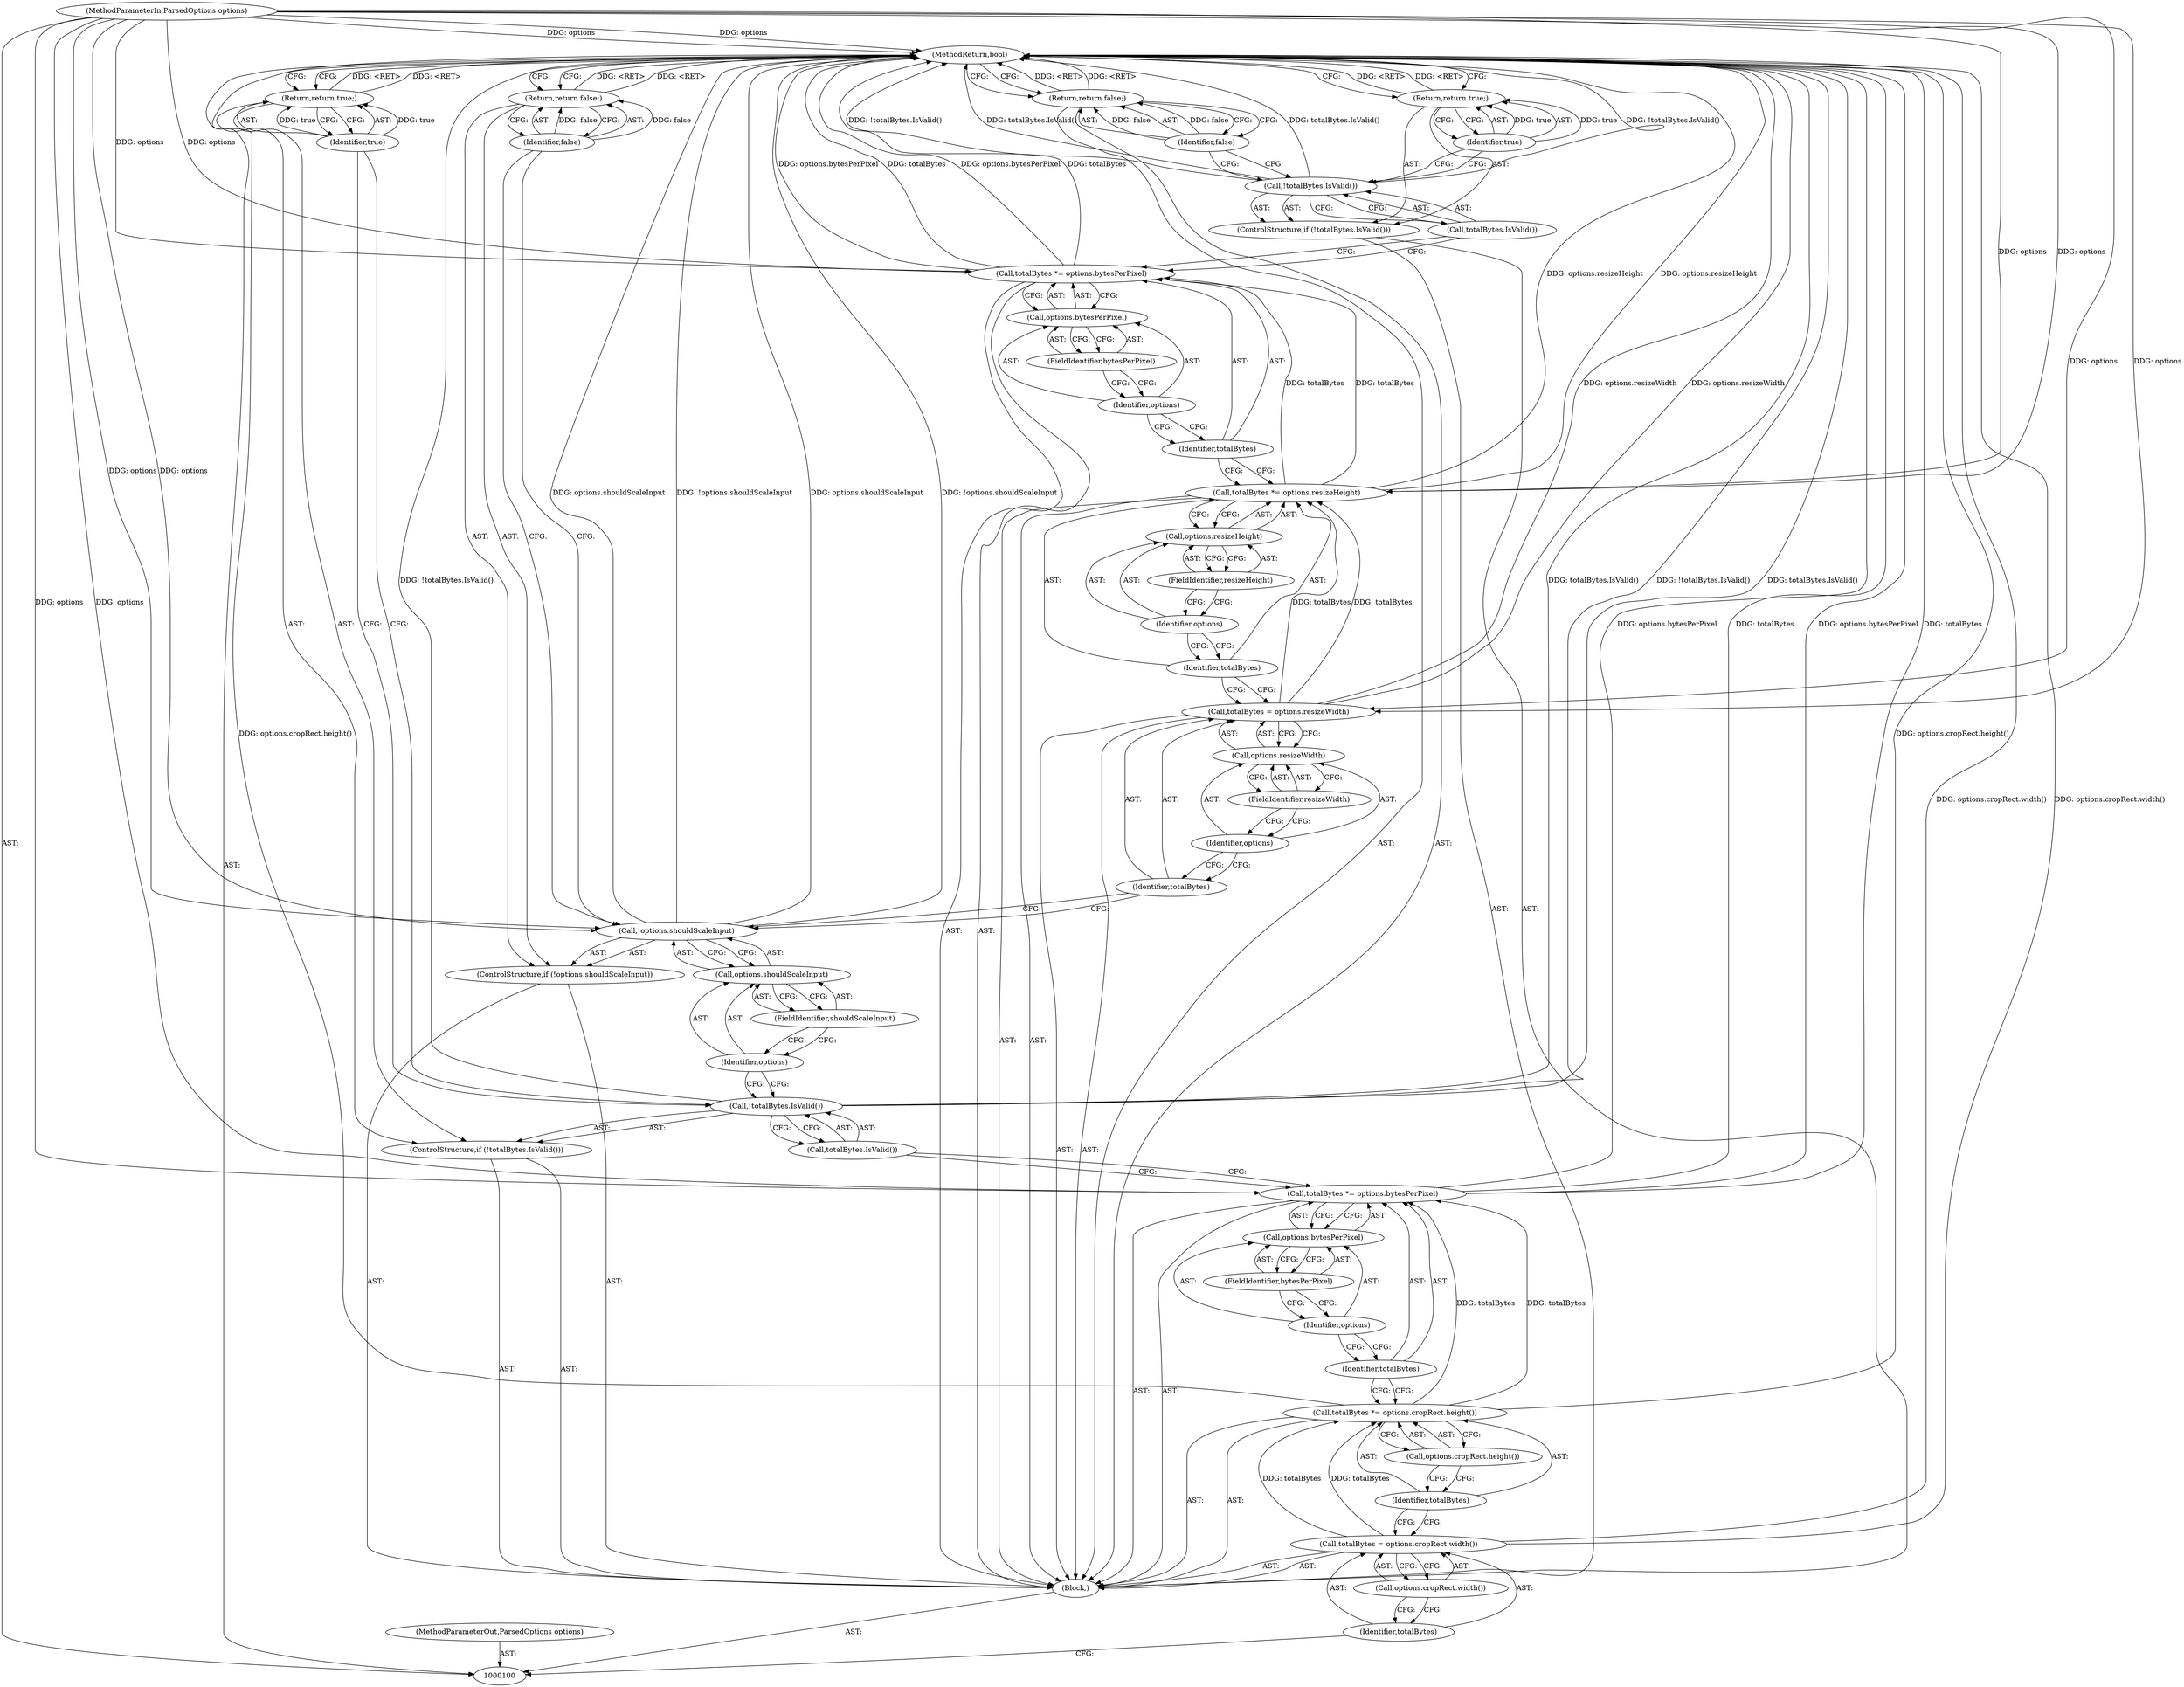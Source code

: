digraph "0_Chrome_d59a4441697f6253e7dc3f7ae5caad6e5fd2c778_2" {
"1000148" [label="(MethodReturn,bool)"];
"1000101" [label="(MethodParameterIn,ParsedOptions options)"];
"1000182" [label="(MethodParameterOut,ParsedOptions options)"];
"1000102" [label="(Block,)"];
"1000128" [label="(Call,options.resizeWidth)"];
"1000129" [label="(Identifier,options)"];
"1000126" [label="(Call,totalBytes = options.resizeWidth)"];
"1000127" [label="(Identifier,totalBytes)"];
"1000130" [label="(FieldIdentifier,resizeWidth)"];
"1000133" [label="(Call,options.resizeHeight)"];
"1000134" [label="(Identifier,options)"];
"1000131" [label="(Call,totalBytes *= options.resizeHeight)"];
"1000132" [label="(Identifier,totalBytes)"];
"1000135" [label="(FieldIdentifier,resizeHeight)"];
"1000138" [label="(Call,options.bytesPerPixel)"];
"1000139" [label="(Identifier,options)"];
"1000136" [label="(Call,totalBytes *= options.bytesPerPixel)"];
"1000137" [label="(Identifier,totalBytes)"];
"1000140" [label="(FieldIdentifier,bytesPerPixel)"];
"1000141" [label="(ControlStructure,if (!totalBytes.IsValid()))"];
"1000142" [label="(Call,!totalBytes.IsValid())"];
"1000143" [label="(Call,totalBytes.IsValid())"];
"1000145" [label="(Identifier,true)"];
"1000144" [label="(Return,return true;)"];
"1000146" [label="(Return,return false;)"];
"1000147" [label="(Identifier,false)"];
"1000103" [label="(Call,totalBytes = options.cropRect.width())"];
"1000104" [label="(Identifier,totalBytes)"];
"1000105" [label="(Call,options.cropRect.width())"];
"1000108" [label="(Call,options.cropRect.height())"];
"1000106" [label="(Call,totalBytes *= options.cropRect.height())"];
"1000107" [label="(Identifier,totalBytes)"];
"1000111" [label="(Call,options.bytesPerPixel)"];
"1000112" [label="(Identifier,options)"];
"1000113" [label="(FieldIdentifier,bytesPerPixel)"];
"1000109" [label="(Call,totalBytes *= options.bytesPerPixel)"];
"1000110" [label="(Identifier,totalBytes)"];
"1000114" [label="(ControlStructure,if (!totalBytes.IsValid()))"];
"1000115" [label="(Call,!totalBytes.IsValid())"];
"1000116" [label="(Call,totalBytes.IsValid())"];
"1000118" [label="(Identifier,true)"];
"1000117" [label="(Return,return true;)"];
"1000123" [label="(FieldIdentifier,shouldScaleInput)"];
"1000119" [label="(ControlStructure,if (!options.shouldScaleInput))"];
"1000120" [label="(Call,!options.shouldScaleInput)"];
"1000121" [label="(Call,options.shouldScaleInput)"];
"1000122" [label="(Identifier,options)"];
"1000125" [label="(Identifier,false)"];
"1000124" [label="(Return,return false;)"];
"1000148" -> "1000100"  [label="AST: "];
"1000148" -> "1000117"  [label="CFG: "];
"1000148" -> "1000124"  [label="CFG: "];
"1000148" -> "1000144"  [label="CFG: "];
"1000148" -> "1000146"  [label="CFG: "];
"1000117" -> "1000148"  [label="DDG: <RET>"];
"1000144" -> "1000148"  [label="DDG: <RET>"];
"1000124" -> "1000148"  [label="DDG: <RET>"];
"1000146" -> "1000148"  [label="DDG: <RET>"];
"1000142" -> "1000148"  [label="DDG: !totalBytes.IsValid()"];
"1000142" -> "1000148"  [label="DDG: totalBytes.IsValid()"];
"1000106" -> "1000148"  [label="DDG: options.cropRect.height()"];
"1000103" -> "1000148"  [label="DDG: options.cropRect.width()"];
"1000131" -> "1000148"  [label="DDG: options.resizeHeight"];
"1000115" -> "1000148"  [label="DDG: !totalBytes.IsValid()"];
"1000115" -> "1000148"  [label="DDG: totalBytes.IsValid()"];
"1000120" -> "1000148"  [label="DDG: options.shouldScaleInput"];
"1000120" -> "1000148"  [label="DDG: !options.shouldScaleInput"];
"1000101" -> "1000148"  [label="DDG: options"];
"1000109" -> "1000148"  [label="DDG: totalBytes"];
"1000109" -> "1000148"  [label="DDG: options.bytesPerPixel"];
"1000126" -> "1000148"  [label="DDG: options.resizeWidth"];
"1000136" -> "1000148"  [label="DDG: options.bytesPerPixel"];
"1000136" -> "1000148"  [label="DDG: totalBytes"];
"1000101" -> "1000100"  [label="AST: "];
"1000101" -> "1000148"  [label="DDG: options"];
"1000101" -> "1000109"  [label="DDG: options"];
"1000101" -> "1000120"  [label="DDG: options"];
"1000101" -> "1000126"  [label="DDG: options"];
"1000101" -> "1000131"  [label="DDG: options"];
"1000101" -> "1000136"  [label="DDG: options"];
"1000182" -> "1000100"  [label="AST: "];
"1000102" -> "1000100"  [label="AST: "];
"1000103" -> "1000102"  [label="AST: "];
"1000106" -> "1000102"  [label="AST: "];
"1000109" -> "1000102"  [label="AST: "];
"1000114" -> "1000102"  [label="AST: "];
"1000119" -> "1000102"  [label="AST: "];
"1000126" -> "1000102"  [label="AST: "];
"1000131" -> "1000102"  [label="AST: "];
"1000136" -> "1000102"  [label="AST: "];
"1000141" -> "1000102"  [label="AST: "];
"1000146" -> "1000102"  [label="AST: "];
"1000128" -> "1000126"  [label="AST: "];
"1000128" -> "1000130"  [label="CFG: "];
"1000129" -> "1000128"  [label="AST: "];
"1000130" -> "1000128"  [label="AST: "];
"1000126" -> "1000128"  [label="CFG: "];
"1000129" -> "1000128"  [label="AST: "];
"1000129" -> "1000127"  [label="CFG: "];
"1000130" -> "1000129"  [label="CFG: "];
"1000126" -> "1000102"  [label="AST: "];
"1000126" -> "1000128"  [label="CFG: "];
"1000127" -> "1000126"  [label="AST: "];
"1000128" -> "1000126"  [label="AST: "];
"1000132" -> "1000126"  [label="CFG: "];
"1000126" -> "1000148"  [label="DDG: options.resizeWidth"];
"1000101" -> "1000126"  [label="DDG: options"];
"1000126" -> "1000131"  [label="DDG: totalBytes"];
"1000127" -> "1000126"  [label="AST: "];
"1000127" -> "1000120"  [label="CFG: "];
"1000129" -> "1000127"  [label="CFG: "];
"1000130" -> "1000128"  [label="AST: "];
"1000130" -> "1000129"  [label="CFG: "];
"1000128" -> "1000130"  [label="CFG: "];
"1000133" -> "1000131"  [label="AST: "];
"1000133" -> "1000135"  [label="CFG: "];
"1000134" -> "1000133"  [label="AST: "];
"1000135" -> "1000133"  [label="AST: "];
"1000131" -> "1000133"  [label="CFG: "];
"1000134" -> "1000133"  [label="AST: "];
"1000134" -> "1000132"  [label="CFG: "];
"1000135" -> "1000134"  [label="CFG: "];
"1000131" -> "1000102"  [label="AST: "];
"1000131" -> "1000133"  [label="CFG: "];
"1000132" -> "1000131"  [label="AST: "];
"1000133" -> "1000131"  [label="AST: "];
"1000137" -> "1000131"  [label="CFG: "];
"1000131" -> "1000148"  [label="DDG: options.resizeHeight"];
"1000101" -> "1000131"  [label="DDG: options"];
"1000126" -> "1000131"  [label="DDG: totalBytes"];
"1000131" -> "1000136"  [label="DDG: totalBytes"];
"1000132" -> "1000131"  [label="AST: "];
"1000132" -> "1000126"  [label="CFG: "];
"1000134" -> "1000132"  [label="CFG: "];
"1000135" -> "1000133"  [label="AST: "];
"1000135" -> "1000134"  [label="CFG: "];
"1000133" -> "1000135"  [label="CFG: "];
"1000138" -> "1000136"  [label="AST: "];
"1000138" -> "1000140"  [label="CFG: "];
"1000139" -> "1000138"  [label="AST: "];
"1000140" -> "1000138"  [label="AST: "];
"1000136" -> "1000138"  [label="CFG: "];
"1000139" -> "1000138"  [label="AST: "];
"1000139" -> "1000137"  [label="CFG: "];
"1000140" -> "1000139"  [label="CFG: "];
"1000136" -> "1000102"  [label="AST: "];
"1000136" -> "1000138"  [label="CFG: "];
"1000137" -> "1000136"  [label="AST: "];
"1000138" -> "1000136"  [label="AST: "];
"1000143" -> "1000136"  [label="CFG: "];
"1000136" -> "1000148"  [label="DDG: options.bytesPerPixel"];
"1000136" -> "1000148"  [label="DDG: totalBytes"];
"1000101" -> "1000136"  [label="DDG: options"];
"1000131" -> "1000136"  [label="DDG: totalBytes"];
"1000137" -> "1000136"  [label="AST: "];
"1000137" -> "1000131"  [label="CFG: "];
"1000139" -> "1000137"  [label="CFG: "];
"1000140" -> "1000138"  [label="AST: "];
"1000140" -> "1000139"  [label="CFG: "];
"1000138" -> "1000140"  [label="CFG: "];
"1000141" -> "1000102"  [label="AST: "];
"1000142" -> "1000141"  [label="AST: "];
"1000144" -> "1000141"  [label="AST: "];
"1000142" -> "1000141"  [label="AST: "];
"1000142" -> "1000143"  [label="CFG: "];
"1000143" -> "1000142"  [label="AST: "];
"1000145" -> "1000142"  [label="CFG: "];
"1000147" -> "1000142"  [label="CFG: "];
"1000142" -> "1000148"  [label="DDG: !totalBytes.IsValid()"];
"1000142" -> "1000148"  [label="DDG: totalBytes.IsValid()"];
"1000143" -> "1000142"  [label="AST: "];
"1000143" -> "1000136"  [label="CFG: "];
"1000142" -> "1000143"  [label="CFG: "];
"1000145" -> "1000144"  [label="AST: "];
"1000145" -> "1000142"  [label="CFG: "];
"1000144" -> "1000145"  [label="CFG: "];
"1000145" -> "1000144"  [label="DDG: true"];
"1000144" -> "1000141"  [label="AST: "];
"1000144" -> "1000145"  [label="CFG: "];
"1000145" -> "1000144"  [label="AST: "];
"1000148" -> "1000144"  [label="CFG: "];
"1000144" -> "1000148"  [label="DDG: <RET>"];
"1000145" -> "1000144"  [label="DDG: true"];
"1000146" -> "1000102"  [label="AST: "];
"1000146" -> "1000147"  [label="CFG: "];
"1000147" -> "1000146"  [label="AST: "];
"1000148" -> "1000146"  [label="CFG: "];
"1000146" -> "1000148"  [label="DDG: <RET>"];
"1000147" -> "1000146"  [label="DDG: false"];
"1000147" -> "1000146"  [label="AST: "];
"1000147" -> "1000142"  [label="CFG: "];
"1000146" -> "1000147"  [label="CFG: "];
"1000147" -> "1000146"  [label="DDG: false"];
"1000103" -> "1000102"  [label="AST: "];
"1000103" -> "1000105"  [label="CFG: "];
"1000104" -> "1000103"  [label="AST: "];
"1000105" -> "1000103"  [label="AST: "];
"1000107" -> "1000103"  [label="CFG: "];
"1000103" -> "1000148"  [label="DDG: options.cropRect.width()"];
"1000103" -> "1000106"  [label="DDG: totalBytes"];
"1000104" -> "1000103"  [label="AST: "];
"1000104" -> "1000100"  [label="CFG: "];
"1000105" -> "1000104"  [label="CFG: "];
"1000105" -> "1000103"  [label="AST: "];
"1000105" -> "1000104"  [label="CFG: "];
"1000103" -> "1000105"  [label="CFG: "];
"1000108" -> "1000106"  [label="AST: "];
"1000108" -> "1000107"  [label="CFG: "];
"1000106" -> "1000108"  [label="CFG: "];
"1000106" -> "1000102"  [label="AST: "];
"1000106" -> "1000108"  [label="CFG: "];
"1000107" -> "1000106"  [label="AST: "];
"1000108" -> "1000106"  [label="AST: "];
"1000110" -> "1000106"  [label="CFG: "];
"1000106" -> "1000148"  [label="DDG: options.cropRect.height()"];
"1000103" -> "1000106"  [label="DDG: totalBytes"];
"1000106" -> "1000109"  [label="DDG: totalBytes"];
"1000107" -> "1000106"  [label="AST: "];
"1000107" -> "1000103"  [label="CFG: "];
"1000108" -> "1000107"  [label="CFG: "];
"1000111" -> "1000109"  [label="AST: "];
"1000111" -> "1000113"  [label="CFG: "];
"1000112" -> "1000111"  [label="AST: "];
"1000113" -> "1000111"  [label="AST: "];
"1000109" -> "1000111"  [label="CFG: "];
"1000112" -> "1000111"  [label="AST: "];
"1000112" -> "1000110"  [label="CFG: "];
"1000113" -> "1000112"  [label="CFG: "];
"1000113" -> "1000111"  [label="AST: "];
"1000113" -> "1000112"  [label="CFG: "];
"1000111" -> "1000113"  [label="CFG: "];
"1000109" -> "1000102"  [label="AST: "];
"1000109" -> "1000111"  [label="CFG: "];
"1000110" -> "1000109"  [label="AST: "];
"1000111" -> "1000109"  [label="AST: "];
"1000116" -> "1000109"  [label="CFG: "];
"1000109" -> "1000148"  [label="DDG: totalBytes"];
"1000109" -> "1000148"  [label="DDG: options.bytesPerPixel"];
"1000101" -> "1000109"  [label="DDG: options"];
"1000106" -> "1000109"  [label="DDG: totalBytes"];
"1000110" -> "1000109"  [label="AST: "];
"1000110" -> "1000106"  [label="CFG: "];
"1000112" -> "1000110"  [label="CFG: "];
"1000114" -> "1000102"  [label="AST: "];
"1000115" -> "1000114"  [label="AST: "];
"1000117" -> "1000114"  [label="AST: "];
"1000115" -> "1000114"  [label="AST: "];
"1000115" -> "1000116"  [label="CFG: "];
"1000116" -> "1000115"  [label="AST: "];
"1000118" -> "1000115"  [label="CFG: "];
"1000122" -> "1000115"  [label="CFG: "];
"1000115" -> "1000148"  [label="DDG: !totalBytes.IsValid()"];
"1000115" -> "1000148"  [label="DDG: totalBytes.IsValid()"];
"1000116" -> "1000115"  [label="AST: "];
"1000116" -> "1000109"  [label="CFG: "];
"1000115" -> "1000116"  [label="CFG: "];
"1000118" -> "1000117"  [label="AST: "];
"1000118" -> "1000115"  [label="CFG: "];
"1000117" -> "1000118"  [label="CFG: "];
"1000118" -> "1000117"  [label="DDG: true"];
"1000117" -> "1000114"  [label="AST: "];
"1000117" -> "1000118"  [label="CFG: "];
"1000118" -> "1000117"  [label="AST: "];
"1000148" -> "1000117"  [label="CFG: "];
"1000117" -> "1000148"  [label="DDG: <RET>"];
"1000118" -> "1000117"  [label="DDG: true"];
"1000123" -> "1000121"  [label="AST: "];
"1000123" -> "1000122"  [label="CFG: "];
"1000121" -> "1000123"  [label="CFG: "];
"1000119" -> "1000102"  [label="AST: "];
"1000120" -> "1000119"  [label="AST: "];
"1000124" -> "1000119"  [label="AST: "];
"1000120" -> "1000119"  [label="AST: "];
"1000120" -> "1000121"  [label="CFG: "];
"1000121" -> "1000120"  [label="AST: "];
"1000125" -> "1000120"  [label="CFG: "];
"1000127" -> "1000120"  [label="CFG: "];
"1000120" -> "1000148"  [label="DDG: options.shouldScaleInput"];
"1000120" -> "1000148"  [label="DDG: !options.shouldScaleInput"];
"1000101" -> "1000120"  [label="DDG: options"];
"1000121" -> "1000120"  [label="AST: "];
"1000121" -> "1000123"  [label="CFG: "];
"1000122" -> "1000121"  [label="AST: "];
"1000123" -> "1000121"  [label="AST: "];
"1000120" -> "1000121"  [label="CFG: "];
"1000122" -> "1000121"  [label="AST: "];
"1000122" -> "1000115"  [label="CFG: "];
"1000123" -> "1000122"  [label="CFG: "];
"1000125" -> "1000124"  [label="AST: "];
"1000125" -> "1000120"  [label="CFG: "];
"1000124" -> "1000125"  [label="CFG: "];
"1000125" -> "1000124"  [label="DDG: false"];
"1000124" -> "1000119"  [label="AST: "];
"1000124" -> "1000125"  [label="CFG: "];
"1000125" -> "1000124"  [label="AST: "];
"1000148" -> "1000124"  [label="CFG: "];
"1000124" -> "1000148"  [label="DDG: <RET>"];
"1000125" -> "1000124"  [label="DDG: false"];
}
